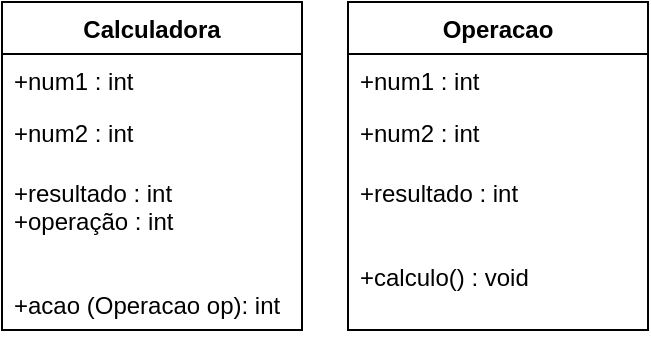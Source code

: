 <mxfile version="13.6.4" type="github">
  <diagram id="C5RBs43oDa-KdzZeNtuy" name="Page-1">
    <mxGraphModel dx="862" dy="451" grid="1" gridSize="10" guides="1" tooltips="1" connect="1" arrows="1" fold="1" page="1" pageScale="1" pageWidth="827" pageHeight="1169" math="0" shadow="0">
      <root>
        <mxCell id="WIyWlLk6GJQsqaUBKTNV-0" />
        <mxCell id="WIyWlLk6GJQsqaUBKTNV-1" parent="WIyWlLk6GJQsqaUBKTNV-0" />
        <mxCell id="1gnUhG1yIO8Gd4Vw352w-92" value="Calculadora" style="swimlane;fontStyle=1;childLayout=stackLayout;horizontal=1;startSize=26;fillColor=none;horizontalStack=0;resizeParent=1;resizeParentMax=0;resizeLast=0;collapsible=1;marginBottom=0;" vertex="1" parent="WIyWlLk6GJQsqaUBKTNV-1">
          <mxGeometry x="241" y="150" width="150" height="164" as="geometry" />
        </mxCell>
        <mxCell id="1gnUhG1yIO8Gd4Vw352w-93" value="+num1 : int" style="text;strokeColor=none;fillColor=none;align=left;verticalAlign=top;spacingLeft=4;spacingRight=4;overflow=hidden;rotatable=0;points=[[0,0.5],[1,0.5]];portConstraint=eastwest;" vertex="1" parent="1gnUhG1yIO8Gd4Vw352w-92">
          <mxGeometry y="26" width="150" height="26" as="geometry" />
        </mxCell>
        <mxCell id="1gnUhG1yIO8Gd4Vw352w-94" value="+num2 : int" style="text;strokeColor=none;fillColor=none;align=left;verticalAlign=top;spacingLeft=4;spacingRight=4;overflow=hidden;rotatable=0;points=[[0,0.5],[1,0.5]];portConstraint=eastwest;" vertex="1" parent="1gnUhG1yIO8Gd4Vw352w-92">
          <mxGeometry y="52" width="150" height="30" as="geometry" />
        </mxCell>
        <mxCell id="1gnUhG1yIO8Gd4Vw352w-95" value="+resultado : int&#xa;+operação : int&#xa;&#xa;&#xa;+acao (Operacao op): int&#xa;" style="text;strokeColor=none;fillColor=none;align=left;verticalAlign=top;spacingLeft=4;spacingRight=4;overflow=hidden;rotatable=0;points=[[0,0.5],[1,0.5]];portConstraint=eastwest;" vertex="1" parent="1gnUhG1yIO8Gd4Vw352w-92">
          <mxGeometry y="82" width="150" height="82" as="geometry" />
        </mxCell>
        <mxCell id="1gnUhG1yIO8Gd4Vw352w-106" value="Operacao" style="swimlane;fontStyle=1;childLayout=stackLayout;horizontal=1;startSize=26;fillColor=none;horizontalStack=0;resizeParent=1;resizeParentMax=0;resizeLast=0;collapsible=1;marginBottom=0;" vertex="1" parent="WIyWlLk6GJQsqaUBKTNV-1">
          <mxGeometry x="414" y="150" width="150" height="164" as="geometry" />
        </mxCell>
        <mxCell id="1gnUhG1yIO8Gd4Vw352w-107" value="+num1 : int" style="text;strokeColor=none;fillColor=none;align=left;verticalAlign=top;spacingLeft=4;spacingRight=4;overflow=hidden;rotatable=0;points=[[0,0.5],[1,0.5]];portConstraint=eastwest;" vertex="1" parent="1gnUhG1yIO8Gd4Vw352w-106">
          <mxGeometry y="26" width="150" height="26" as="geometry" />
        </mxCell>
        <mxCell id="1gnUhG1yIO8Gd4Vw352w-108" value="+num2 : int" style="text;strokeColor=none;fillColor=none;align=left;verticalAlign=top;spacingLeft=4;spacingRight=4;overflow=hidden;rotatable=0;points=[[0,0.5],[1,0.5]];portConstraint=eastwest;" vertex="1" parent="1gnUhG1yIO8Gd4Vw352w-106">
          <mxGeometry y="52" width="150" height="30" as="geometry" />
        </mxCell>
        <mxCell id="1gnUhG1yIO8Gd4Vw352w-109" value="+resultado : int&#xa;&#xa;&#xa;+calculo() : void&#xa;" style="text;strokeColor=none;fillColor=none;align=left;verticalAlign=top;spacingLeft=4;spacingRight=4;overflow=hidden;rotatable=0;points=[[0,0.5],[1,0.5]];portConstraint=eastwest;" vertex="1" parent="1gnUhG1yIO8Gd4Vw352w-106">
          <mxGeometry y="82" width="150" height="82" as="geometry" />
        </mxCell>
      </root>
    </mxGraphModel>
  </diagram>
</mxfile>
